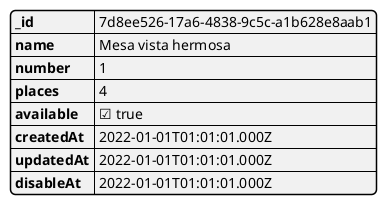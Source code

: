 @startjson
{
    "_id": "7d8ee526-17a6-4838-9c5c-a1b628e8aab1",
    "name": "Mesa vista hermosa",
    "number": 1,
    "places": 4,
    "available": true,
    "createdAt": "2022-01-01T01:01:01.000Z",
    "updatedAt": "2022-01-01T01:01:01.000Z",
    "disableAt": "2022-01-01T01:01:01.000Z"
}
@endjson
